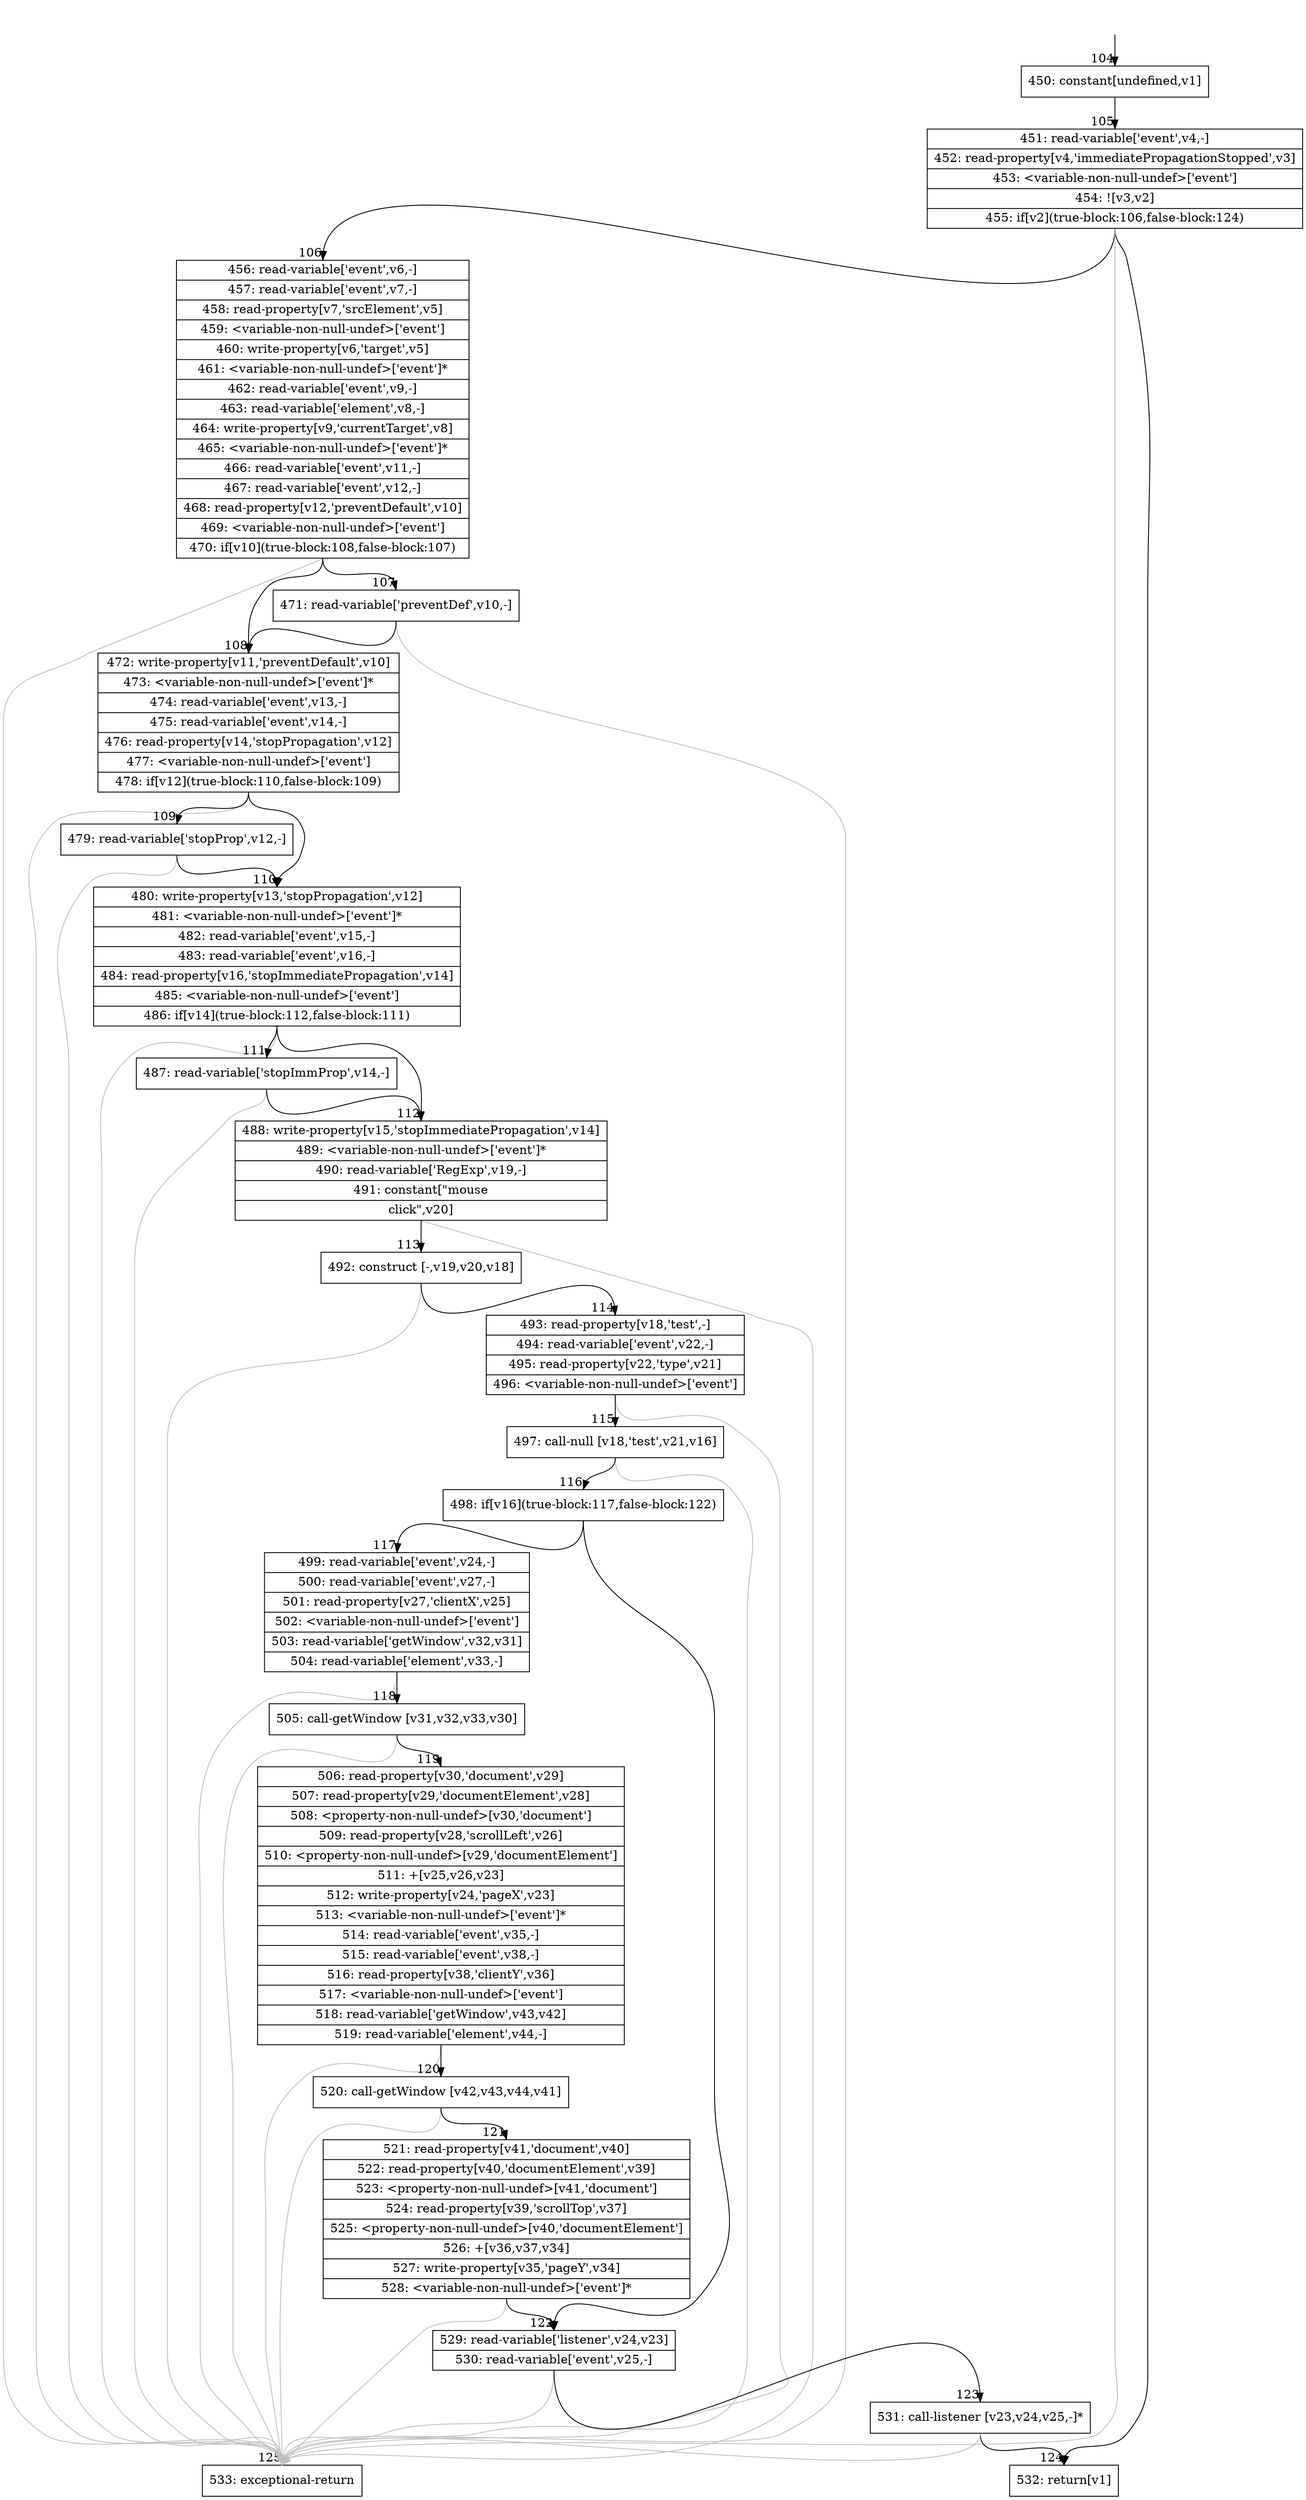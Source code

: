 digraph {
rankdir="TD"
BB_entry10[shape=none,label=""];
BB_entry10 -> BB104 [tailport=s, headport=n, headlabel="    104"]
BB104 [shape=record label="{450: constant[undefined,v1]}" ] 
BB104 -> BB105 [tailport=s, headport=n, headlabel="      105"]
BB105 [shape=record label="{451: read-variable['event',v4,-]|452: read-property[v4,'immediatePropagationStopped',v3]|453: \<variable-non-null-undef\>['event']|454: ![v3,v2]|455: if[v2](true-block:106,false-block:124)}" ] 
BB105 -> BB106 [tailport=s, headport=n, headlabel="      106"]
BB105 -> BB124 [tailport=s, headport=n, headlabel="      124"]
BB105 -> BB125 [tailport=s, headport=n, color=gray, headlabel="      125"]
BB106 [shape=record label="{456: read-variable['event',v6,-]|457: read-variable['event',v7,-]|458: read-property[v7,'srcElement',v5]|459: \<variable-non-null-undef\>['event']|460: write-property[v6,'target',v5]|461: \<variable-non-null-undef\>['event']*|462: read-variable['event',v9,-]|463: read-variable['element',v8,-]|464: write-property[v9,'currentTarget',v8]|465: \<variable-non-null-undef\>['event']*|466: read-variable['event',v11,-]|467: read-variable['event',v12,-]|468: read-property[v12,'preventDefault',v10]|469: \<variable-non-null-undef\>['event']|470: if[v10](true-block:108,false-block:107)}" ] 
BB106 -> BB108 [tailport=s, headport=n, headlabel="      108"]
BB106 -> BB107 [tailport=s, headport=n, headlabel="      107"]
BB106 -> BB125 [tailport=s, headport=n, color=gray]
BB107 [shape=record label="{471: read-variable['preventDef',v10,-]}" ] 
BB107 -> BB108 [tailport=s, headport=n]
BB107 -> BB125 [tailport=s, headport=n, color=gray]
BB108 [shape=record label="{472: write-property[v11,'preventDefault',v10]|473: \<variable-non-null-undef\>['event']*|474: read-variable['event',v13,-]|475: read-variable['event',v14,-]|476: read-property[v14,'stopPropagation',v12]|477: \<variable-non-null-undef\>['event']|478: if[v12](true-block:110,false-block:109)}" ] 
BB108 -> BB110 [tailport=s, headport=n, headlabel="      110"]
BB108 -> BB109 [tailport=s, headport=n, headlabel="      109"]
BB108 -> BB125 [tailport=s, headport=n, color=gray]
BB109 [shape=record label="{479: read-variable['stopProp',v12,-]}" ] 
BB109 -> BB110 [tailport=s, headport=n]
BB109 -> BB125 [tailport=s, headport=n, color=gray]
BB110 [shape=record label="{480: write-property[v13,'stopPropagation',v12]|481: \<variable-non-null-undef\>['event']*|482: read-variable['event',v15,-]|483: read-variable['event',v16,-]|484: read-property[v16,'stopImmediatePropagation',v14]|485: \<variable-non-null-undef\>['event']|486: if[v14](true-block:112,false-block:111)}" ] 
BB110 -> BB112 [tailport=s, headport=n, headlabel="      112"]
BB110 -> BB111 [tailport=s, headport=n, headlabel="      111"]
BB110 -> BB125 [tailport=s, headport=n, color=gray]
BB111 [shape=record label="{487: read-variable['stopImmProp',v14,-]}" ] 
BB111 -> BB112 [tailport=s, headport=n]
BB111 -> BB125 [tailport=s, headport=n, color=gray]
BB112 [shape=record label="{488: write-property[v15,'stopImmediatePropagation',v14]|489: \<variable-non-null-undef\>['event']*|490: read-variable['RegExp',v19,-]|491: constant[\"mouse|click\",v20]}" ] 
BB112 -> BB113 [tailport=s, headport=n, headlabel="      113"]
BB112 -> BB125 [tailport=s, headport=n, color=gray]
BB113 [shape=record label="{492: construct [-,v19,v20,v18]}" ] 
BB113 -> BB114 [tailport=s, headport=n, headlabel="      114"]
BB113 -> BB125 [tailport=s, headport=n, color=gray]
BB114 [shape=record label="{493: read-property[v18,'test',-]|494: read-variable['event',v22,-]|495: read-property[v22,'type',v21]|496: \<variable-non-null-undef\>['event']}" ] 
BB114 -> BB115 [tailport=s, headport=n, headlabel="      115"]
BB114 -> BB125 [tailport=s, headport=n, color=gray]
BB115 [shape=record label="{497: call-null [v18,'test',v21,v16]}" ] 
BB115 -> BB116 [tailport=s, headport=n, headlabel="      116"]
BB115 -> BB125 [tailport=s, headport=n, color=gray]
BB116 [shape=record label="{498: if[v16](true-block:117,false-block:122)}" ] 
BB116 -> BB117 [tailport=s, headport=n, headlabel="      117"]
BB116 -> BB122 [tailport=s, headport=n, headlabel="      122"]
BB117 [shape=record label="{499: read-variable['event',v24,-]|500: read-variable['event',v27,-]|501: read-property[v27,'clientX',v25]|502: \<variable-non-null-undef\>['event']|503: read-variable['getWindow',v32,v31]|504: read-variable['element',v33,-]}" ] 
BB117 -> BB118 [tailport=s, headport=n, headlabel="      118"]
BB117 -> BB125 [tailport=s, headport=n, color=gray]
BB118 [shape=record label="{505: call-getWindow [v31,v32,v33,v30]}" ] 
BB118 -> BB119 [tailport=s, headport=n, headlabel="      119"]
BB118 -> BB125 [tailport=s, headport=n, color=gray]
BB119 [shape=record label="{506: read-property[v30,'document',v29]|507: read-property[v29,'documentElement',v28]|508: \<property-non-null-undef\>[v30,'document']|509: read-property[v28,'scrollLeft',v26]|510: \<property-non-null-undef\>[v29,'documentElement']|511: +[v25,v26,v23]|512: write-property[v24,'pageX',v23]|513: \<variable-non-null-undef\>['event']*|514: read-variable['event',v35,-]|515: read-variable['event',v38,-]|516: read-property[v38,'clientY',v36]|517: \<variable-non-null-undef\>['event']|518: read-variable['getWindow',v43,v42]|519: read-variable['element',v44,-]}" ] 
BB119 -> BB120 [tailport=s, headport=n, headlabel="      120"]
BB119 -> BB125 [tailport=s, headport=n, color=gray]
BB120 [shape=record label="{520: call-getWindow [v42,v43,v44,v41]}" ] 
BB120 -> BB121 [tailport=s, headport=n, headlabel="      121"]
BB120 -> BB125 [tailport=s, headport=n, color=gray]
BB121 [shape=record label="{521: read-property[v41,'document',v40]|522: read-property[v40,'documentElement',v39]|523: \<property-non-null-undef\>[v41,'document']|524: read-property[v39,'scrollTop',v37]|525: \<property-non-null-undef\>[v40,'documentElement']|526: +[v36,v37,v34]|527: write-property[v35,'pageY',v34]|528: \<variable-non-null-undef\>['event']*}" ] 
BB121 -> BB122 [tailport=s, headport=n]
BB121 -> BB125 [tailport=s, headport=n, color=gray]
BB122 [shape=record label="{529: read-variable['listener',v24,v23]|530: read-variable['event',v25,-]}" ] 
BB122 -> BB123 [tailport=s, headport=n, headlabel="      123"]
BB122 -> BB125 [tailport=s, headport=n, color=gray]
BB123 [shape=record label="{531: call-listener [v23,v24,v25,-]*}" ] 
BB123 -> BB124 [tailport=s, headport=n]
BB123 -> BB125 [tailport=s, headport=n, color=gray]
BB124 [shape=record label="{532: return[v1]}" ] 
BB125 [shape=record label="{533: exceptional-return}" ] 
//#$~ 447
}
